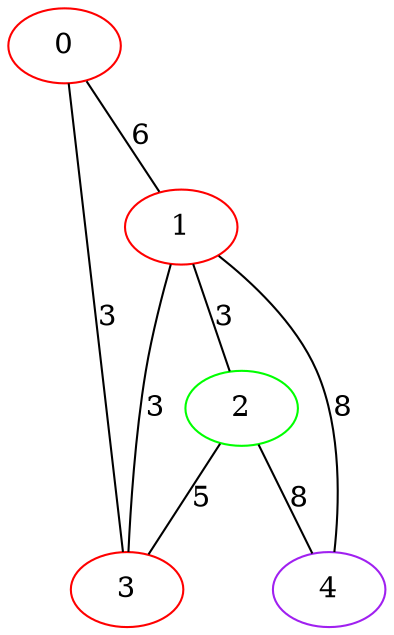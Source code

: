 graph "" {
0 [color=red, weight=1];
1 [color=red, weight=1];
2 [color=green, weight=2];
3 [color=red, weight=1];
4 [color=purple, weight=4];
0 -- 1  [key=0, label=6];
0 -- 3  [key=0, label=3];
1 -- 2  [key=0, label=3];
1 -- 3  [key=0, label=3];
1 -- 4  [key=0, label=8];
2 -- 3  [key=0, label=5];
2 -- 4  [key=0, label=8];
}
